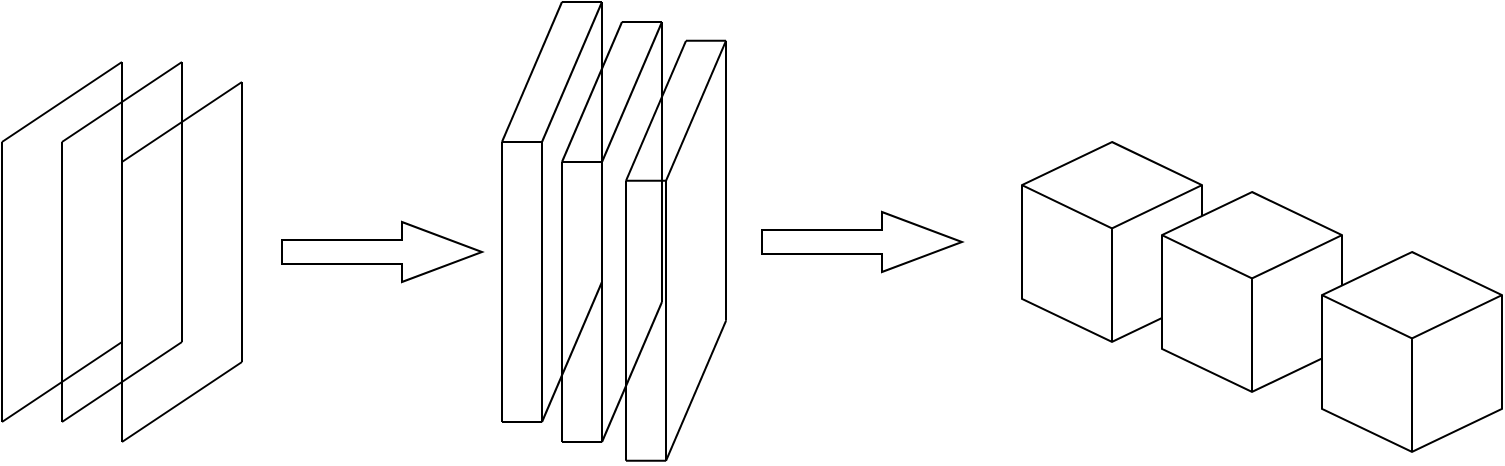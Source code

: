 <mxfile version="13.7.9" type="device"><diagram id="6q5idwsJ7zQJ8rjhl9aj" name="第 1 页"><mxGraphModel dx="1016" dy="589" grid="1" gridSize="10" guides="1" tooltips="1" connect="1" arrows="1" fold="1" page="1" pageScale="1" pageWidth="827" pageHeight="1169" math="0" shadow="0"><root><mxCell id="0"/><mxCell id="1" parent="0"/><mxCell id="_tnqkkcgrnqtH5uutUKd-6" value="" style="endArrow=none;html=1;" edge="1" parent="1"><mxGeometry width="50" height="50" relative="1" as="geometry"><mxPoint x="50" y="210" as="sourcePoint"/><mxPoint x="110" y="170" as="targetPoint"/></mxGeometry></mxCell><mxCell id="_tnqkkcgrnqtH5uutUKd-9" value="" style="endArrow=none;html=1;" edge="1" parent="1"><mxGeometry width="50" height="50" relative="1" as="geometry"><mxPoint x="110" y="310" as="sourcePoint"/><mxPoint x="110" y="170" as="targetPoint"/></mxGeometry></mxCell><mxCell id="_tnqkkcgrnqtH5uutUKd-13" value="" style="endArrow=none;html=1;" edge="1" parent="1"><mxGeometry width="50" height="50" relative="1" as="geometry"><mxPoint x="50" y="350" as="sourcePoint"/><mxPoint x="50" y="210" as="targetPoint"/></mxGeometry></mxCell><mxCell id="_tnqkkcgrnqtH5uutUKd-15" value="" style="endArrow=none;html=1;" edge="1" parent="1"><mxGeometry width="50" height="50" relative="1" as="geometry"><mxPoint x="50" y="350" as="sourcePoint"/><mxPoint x="110" y="310" as="targetPoint"/></mxGeometry></mxCell><mxCell id="_tnqkkcgrnqtH5uutUKd-16" value="" style="endArrow=none;html=1;" edge="1" parent="1"><mxGeometry width="50" height="50" relative="1" as="geometry"><mxPoint x="80" y="210" as="sourcePoint"/><mxPoint x="140" y="170" as="targetPoint"/></mxGeometry></mxCell><mxCell id="_tnqkkcgrnqtH5uutUKd-17" value="" style="endArrow=none;html=1;" edge="1" parent="1"><mxGeometry width="50" height="50" relative="1" as="geometry"><mxPoint x="140" y="310" as="sourcePoint"/><mxPoint x="140" y="170" as="targetPoint"/></mxGeometry></mxCell><mxCell id="_tnqkkcgrnqtH5uutUKd-18" value="" style="endArrow=none;html=1;" edge="1" parent="1"><mxGeometry width="50" height="50" relative="1" as="geometry"><mxPoint x="80" y="350" as="sourcePoint"/><mxPoint x="80" y="210" as="targetPoint"/></mxGeometry></mxCell><mxCell id="_tnqkkcgrnqtH5uutUKd-19" value="" style="endArrow=none;html=1;" edge="1" parent="1"><mxGeometry width="50" height="50" relative="1" as="geometry"><mxPoint x="80" y="350" as="sourcePoint"/><mxPoint x="140" y="310" as="targetPoint"/></mxGeometry></mxCell><mxCell id="_tnqkkcgrnqtH5uutUKd-20" value="" style="endArrow=none;html=1;" edge="1" parent="1"><mxGeometry width="50" height="50" relative="1" as="geometry"><mxPoint x="110" y="220" as="sourcePoint"/><mxPoint x="170" y="180" as="targetPoint"/></mxGeometry></mxCell><mxCell id="_tnqkkcgrnqtH5uutUKd-21" value="" style="endArrow=none;html=1;" edge="1" parent="1"><mxGeometry width="50" height="50" relative="1" as="geometry"><mxPoint x="170" y="320" as="sourcePoint"/><mxPoint x="170" y="180" as="targetPoint"/></mxGeometry></mxCell><mxCell id="_tnqkkcgrnqtH5uutUKd-22" value="" style="endArrow=none;html=1;" edge="1" parent="1"><mxGeometry width="50" height="50" relative="1" as="geometry"><mxPoint x="110" y="360" as="sourcePoint"/><mxPoint x="110" y="220" as="targetPoint"/></mxGeometry></mxCell><mxCell id="_tnqkkcgrnqtH5uutUKd-23" value="" style="endArrow=none;html=1;" edge="1" parent="1"><mxGeometry width="50" height="50" relative="1" as="geometry"><mxPoint x="110" y="360" as="sourcePoint"/><mxPoint x="170" y="320" as="targetPoint"/></mxGeometry></mxCell><mxCell id="_tnqkkcgrnqtH5uutUKd-24" value="" style="html=1;shadow=0;dashed=0;align=center;verticalAlign=middle;shape=mxgraph.arrows2.arrow;dy=0.6;dx=40;notch=0;" vertex="1" parent="1"><mxGeometry x="190" y="250" width="100" height="30" as="geometry"/></mxCell><mxCell id="_tnqkkcgrnqtH5uutUKd-26" value="" style="endArrow=none;html=1;" edge="1" parent="1"><mxGeometry width="50" height="50" relative="1" as="geometry"><mxPoint x="300" y="210" as="sourcePoint"/><mxPoint x="330" y="140" as="targetPoint"/></mxGeometry></mxCell><mxCell id="_tnqkkcgrnqtH5uutUKd-29" value="" style="endArrow=none;html=1;" edge="1" parent="1"><mxGeometry width="50" height="50" relative="1" as="geometry"><mxPoint x="350" y="140" as="sourcePoint"/><mxPoint x="330" y="140" as="targetPoint"/></mxGeometry></mxCell><mxCell id="_tnqkkcgrnqtH5uutUKd-31" value="" style="endArrow=none;html=1;" edge="1" parent="1"><mxGeometry width="50" height="50" relative="1" as="geometry"><mxPoint x="320" y="210" as="sourcePoint"/><mxPoint x="350" y="140" as="targetPoint"/></mxGeometry></mxCell><mxCell id="_tnqkkcgrnqtH5uutUKd-32" value="" style="endArrow=none;html=1;" edge="1" parent="1"><mxGeometry width="50" height="50" relative="1" as="geometry"><mxPoint x="300" y="210" as="sourcePoint"/><mxPoint x="320" y="210" as="targetPoint"/></mxGeometry></mxCell><mxCell id="_tnqkkcgrnqtH5uutUKd-33" value="" style="endArrow=none;html=1;" edge="1" parent="1"><mxGeometry width="50" height="50" relative="1" as="geometry"><mxPoint x="300" y="350" as="sourcePoint"/><mxPoint x="300" y="210" as="targetPoint"/></mxGeometry></mxCell><mxCell id="_tnqkkcgrnqtH5uutUKd-34" value="" style="endArrow=none;html=1;" edge="1" parent="1"><mxGeometry width="50" height="50" relative="1" as="geometry"><mxPoint x="320" y="350" as="sourcePoint"/><mxPoint x="320" y="210" as="targetPoint"/></mxGeometry></mxCell><mxCell id="_tnqkkcgrnqtH5uutUKd-35" value="" style="endArrow=none;html=1;" edge="1" parent="1"><mxGeometry width="50" height="50" relative="1" as="geometry"><mxPoint x="300" y="350" as="sourcePoint"/><mxPoint x="320" y="350" as="targetPoint"/></mxGeometry></mxCell><mxCell id="_tnqkkcgrnqtH5uutUKd-36" value="" style="endArrow=none;html=1;" edge="1" parent="1"><mxGeometry width="50" height="50" relative="1" as="geometry"><mxPoint x="320" y="350" as="sourcePoint"/><mxPoint x="350" y="280" as="targetPoint"/></mxGeometry></mxCell><mxCell id="_tnqkkcgrnqtH5uutUKd-37" value="" style="endArrow=none;html=1;" edge="1" parent="1"><mxGeometry width="50" height="50" relative="1" as="geometry"><mxPoint x="350" y="280" as="sourcePoint"/><mxPoint x="350" y="140" as="targetPoint"/></mxGeometry></mxCell><mxCell id="_tnqkkcgrnqtH5uutUKd-65" value="" style="endArrow=none;html=1;" edge="1" parent="1"><mxGeometry width="50" height="50" relative="1" as="geometry"><mxPoint x="330" y="220" as="sourcePoint"/><mxPoint x="360" y="150" as="targetPoint"/></mxGeometry></mxCell><mxCell id="_tnqkkcgrnqtH5uutUKd-66" value="" style="endArrow=none;html=1;" edge="1" parent="1"><mxGeometry width="50" height="50" relative="1" as="geometry"><mxPoint x="380" y="150" as="sourcePoint"/><mxPoint x="360" y="150" as="targetPoint"/></mxGeometry></mxCell><mxCell id="_tnqkkcgrnqtH5uutUKd-67" value="" style="endArrow=none;html=1;" edge="1" parent="1"><mxGeometry width="50" height="50" relative="1" as="geometry"><mxPoint x="350" y="220" as="sourcePoint"/><mxPoint x="380" y="150" as="targetPoint"/></mxGeometry></mxCell><mxCell id="_tnqkkcgrnqtH5uutUKd-68" value="" style="endArrow=none;html=1;" edge="1" parent="1"><mxGeometry width="50" height="50" relative="1" as="geometry"><mxPoint x="330" y="220" as="sourcePoint"/><mxPoint x="350" y="220" as="targetPoint"/></mxGeometry></mxCell><mxCell id="_tnqkkcgrnqtH5uutUKd-69" value="" style="endArrow=none;html=1;" edge="1" parent="1"><mxGeometry width="50" height="50" relative="1" as="geometry"><mxPoint x="330" y="360" as="sourcePoint"/><mxPoint x="330" y="220" as="targetPoint"/></mxGeometry></mxCell><mxCell id="_tnqkkcgrnqtH5uutUKd-70" value="" style="endArrow=none;html=1;" edge="1" parent="1"><mxGeometry width="50" height="50" relative="1" as="geometry"><mxPoint x="350" y="360" as="sourcePoint"/><mxPoint x="350" y="220" as="targetPoint"/></mxGeometry></mxCell><mxCell id="_tnqkkcgrnqtH5uutUKd-71" value="" style="endArrow=none;html=1;" edge="1" parent="1"><mxGeometry width="50" height="50" relative="1" as="geometry"><mxPoint x="330" y="360" as="sourcePoint"/><mxPoint x="350" y="360" as="targetPoint"/></mxGeometry></mxCell><mxCell id="_tnqkkcgrnqtH5uutUKd-72" value="" style="endArrow=none;html=1;" edge="1" parent="1"><mxGeometry width="50" height="50" relative="1" as="geometry"><mxPoint x="350" y="360" as="sourcePoint"/><mxPoint x="380" y="290" as="targetPoint"/></mxGeometry></mxCell><mxCell id="_tnqkkcgrnqtH5uutUKd-73" value="" style="endArrow=none;html=1;" edge="1" parent="1"><mxGeometry width="50" height="50" relative="1" as="geometry"><mxPoint x="380" y="290" as="sourcePoint"/><mxPoint x="380" y="150" as="targetPoint"/></mxGeometry></mxCell><mxCell id="_tnqkkcgrnqtH5uutUKd-92" value="" style="endArrow=none;html=1;" edge="1" parent="1"><mxGeometry width="50" height="50" relative="1" as="geometry"><mxPoint x="362" y="229.41" as="sourcePoint"/><mxPoint x="392" y="159.41" as="targetPoint"/></mxGeometry></mxCell><mxCell id="_tnqkkcgrnqtH5uutUKd-93" value="" style="endArrow=none;html=1;" edge="1" parent="1"><mxGeometry width="50" height="50" relative="1" as="geometry"><mxPoint x="412" y="159.41" as="sourcePoint"/><mxPoint x="392" y="159.41" as="targetPoint"/></mxGeometry></mxCell><mxCell id="_tnqkkcgrnqtH5uutUKd-94" value="" style="endArrow=none;html=1;" edge="1" parent="1"><mxGeometry width="50" height="50" relative="1" as="geometry"><mxPoint x="382" y="229.41" as="sourcePoint"/><mxPoint x="412" y="159.41" as="targetPoint"/></mxGeometry></mxCell><mxCell id="_tnqkkcgrnqtH5uutUKd-95" value="" style="endArrow=none;html=1;" edge="1" parent="1"><mxGeometry width="50" height="50" relative="1" as="geometry"><mxPoint x="362" y="229.41" as="sourcePoint"/><mxPoint x="382" y="229.41" as="targetPoint"/></mxGeometry></mxCell><mxCell id="_tnqkkcgrnqtH5uutUKd-96" value="" style="endArrow=none;html=1;" edge="1" parent="1"><mxGeometry width="50" height="50" relative="1" as="geometry"><mxPoint x="362" y="369.41" as="sourcePoint"/><mxPoint x="362" y="229.41" as="targetPoint"/></mxGeometry></mxCell><mxCell id="_tnqkkcgrnqtH5uutUKd-97" value="" style="endArrow=none;html=1;" edge="1" parent="1"><mxGeometry width="50" height="50" relative="1" as="geometry"><mxPoint x="382" y="369.41" as="sourcePoint"/><mxPoint x="382" y="229.41" as="targetPoint"/></mxGeometry></mxCell><mxCell id="_tnqkkcgrnqtH5uutUKd-98" value="" style="endArrow=none;html=1;" edge="1" parent="1"><mxGeometry width="50" height="50" relative="1" as="geometry"><mxPoint x="362" y="369.41" as="sourcePoint"/><mxPoint x="382" y="369.41" as="targetPoint"/></mxGeometry></mxCell><mxCell id="_tnqkkcgrnqtH5uutUKd-99" value="" style="endArrow=none;html=1;" edge="1" parent="1"><mxGeometry width="50" height="50" relative="1" as="geometry"><mxPoint x="382" y="369.41" as="sourcePoint"/><mxPoint x="412" y="299.41" as="targetPoint"/></mxGeometry></mxCell><mxCell id="_tnqkkcgrnqtH5uutUKd-100" value="" style="endArrow=none;html=1;" edge="1" parent="1"><mxGeometry width="50" height="50" relative="1" as="geometry"><mxPoint x="412" y="299.41" as="sourcePoint"/><mxPoint x="412" y="159.41" as="targetPoint"/></mxGeometry></mxCell><mxCell id="_tnqkkcgrnqtH5uutUKd-101" value="" style="html=1;shadow=0;dashed=0;align=center;verticalAlign=middle;shape=mxgraph.arrows2.arrow;dy=0.6;dx=40;notch=0;" vertex="1" parent="1"><mxGeometry x="430" y="245" width="100" height="30" as="geometry"/></mxCell><mxCell id="_tnqkkcgrnqtH5uutUKd-102" value="" style="html=1;whiteSpace=wrap;shape=isoCube2;backgroundOutline=1;isoAngle=15;" vertex="1" parent="1"><mxGeometry x="560" y="210" width="90" height="100" as="geometry"/></mxCell><mxCell id="_tnqkkcgrnqtH5uutUKd-107" value="" style="html=1;whiteSpace=wrap;shape=isoCube2;backgroundOutline=1;isoAngle=15;" vertex="1" parent="1"><mxGeometry x="630" y="235" width="90" height="100" as="geometry"/></mxCell><mxCell id="_tnqkkcgrnqtH5uutUKd-108" value="" style="html=1;whiteSpace=wrap;shape=isoCube2;backgroundOutline=1;isoAngle=15;" vertex="1" parent="1"><mxGeometry x="710" y="265" width="90" height="100" as="geometry"/></mxCell></root></mxGraphModel></diagram></mxfile>